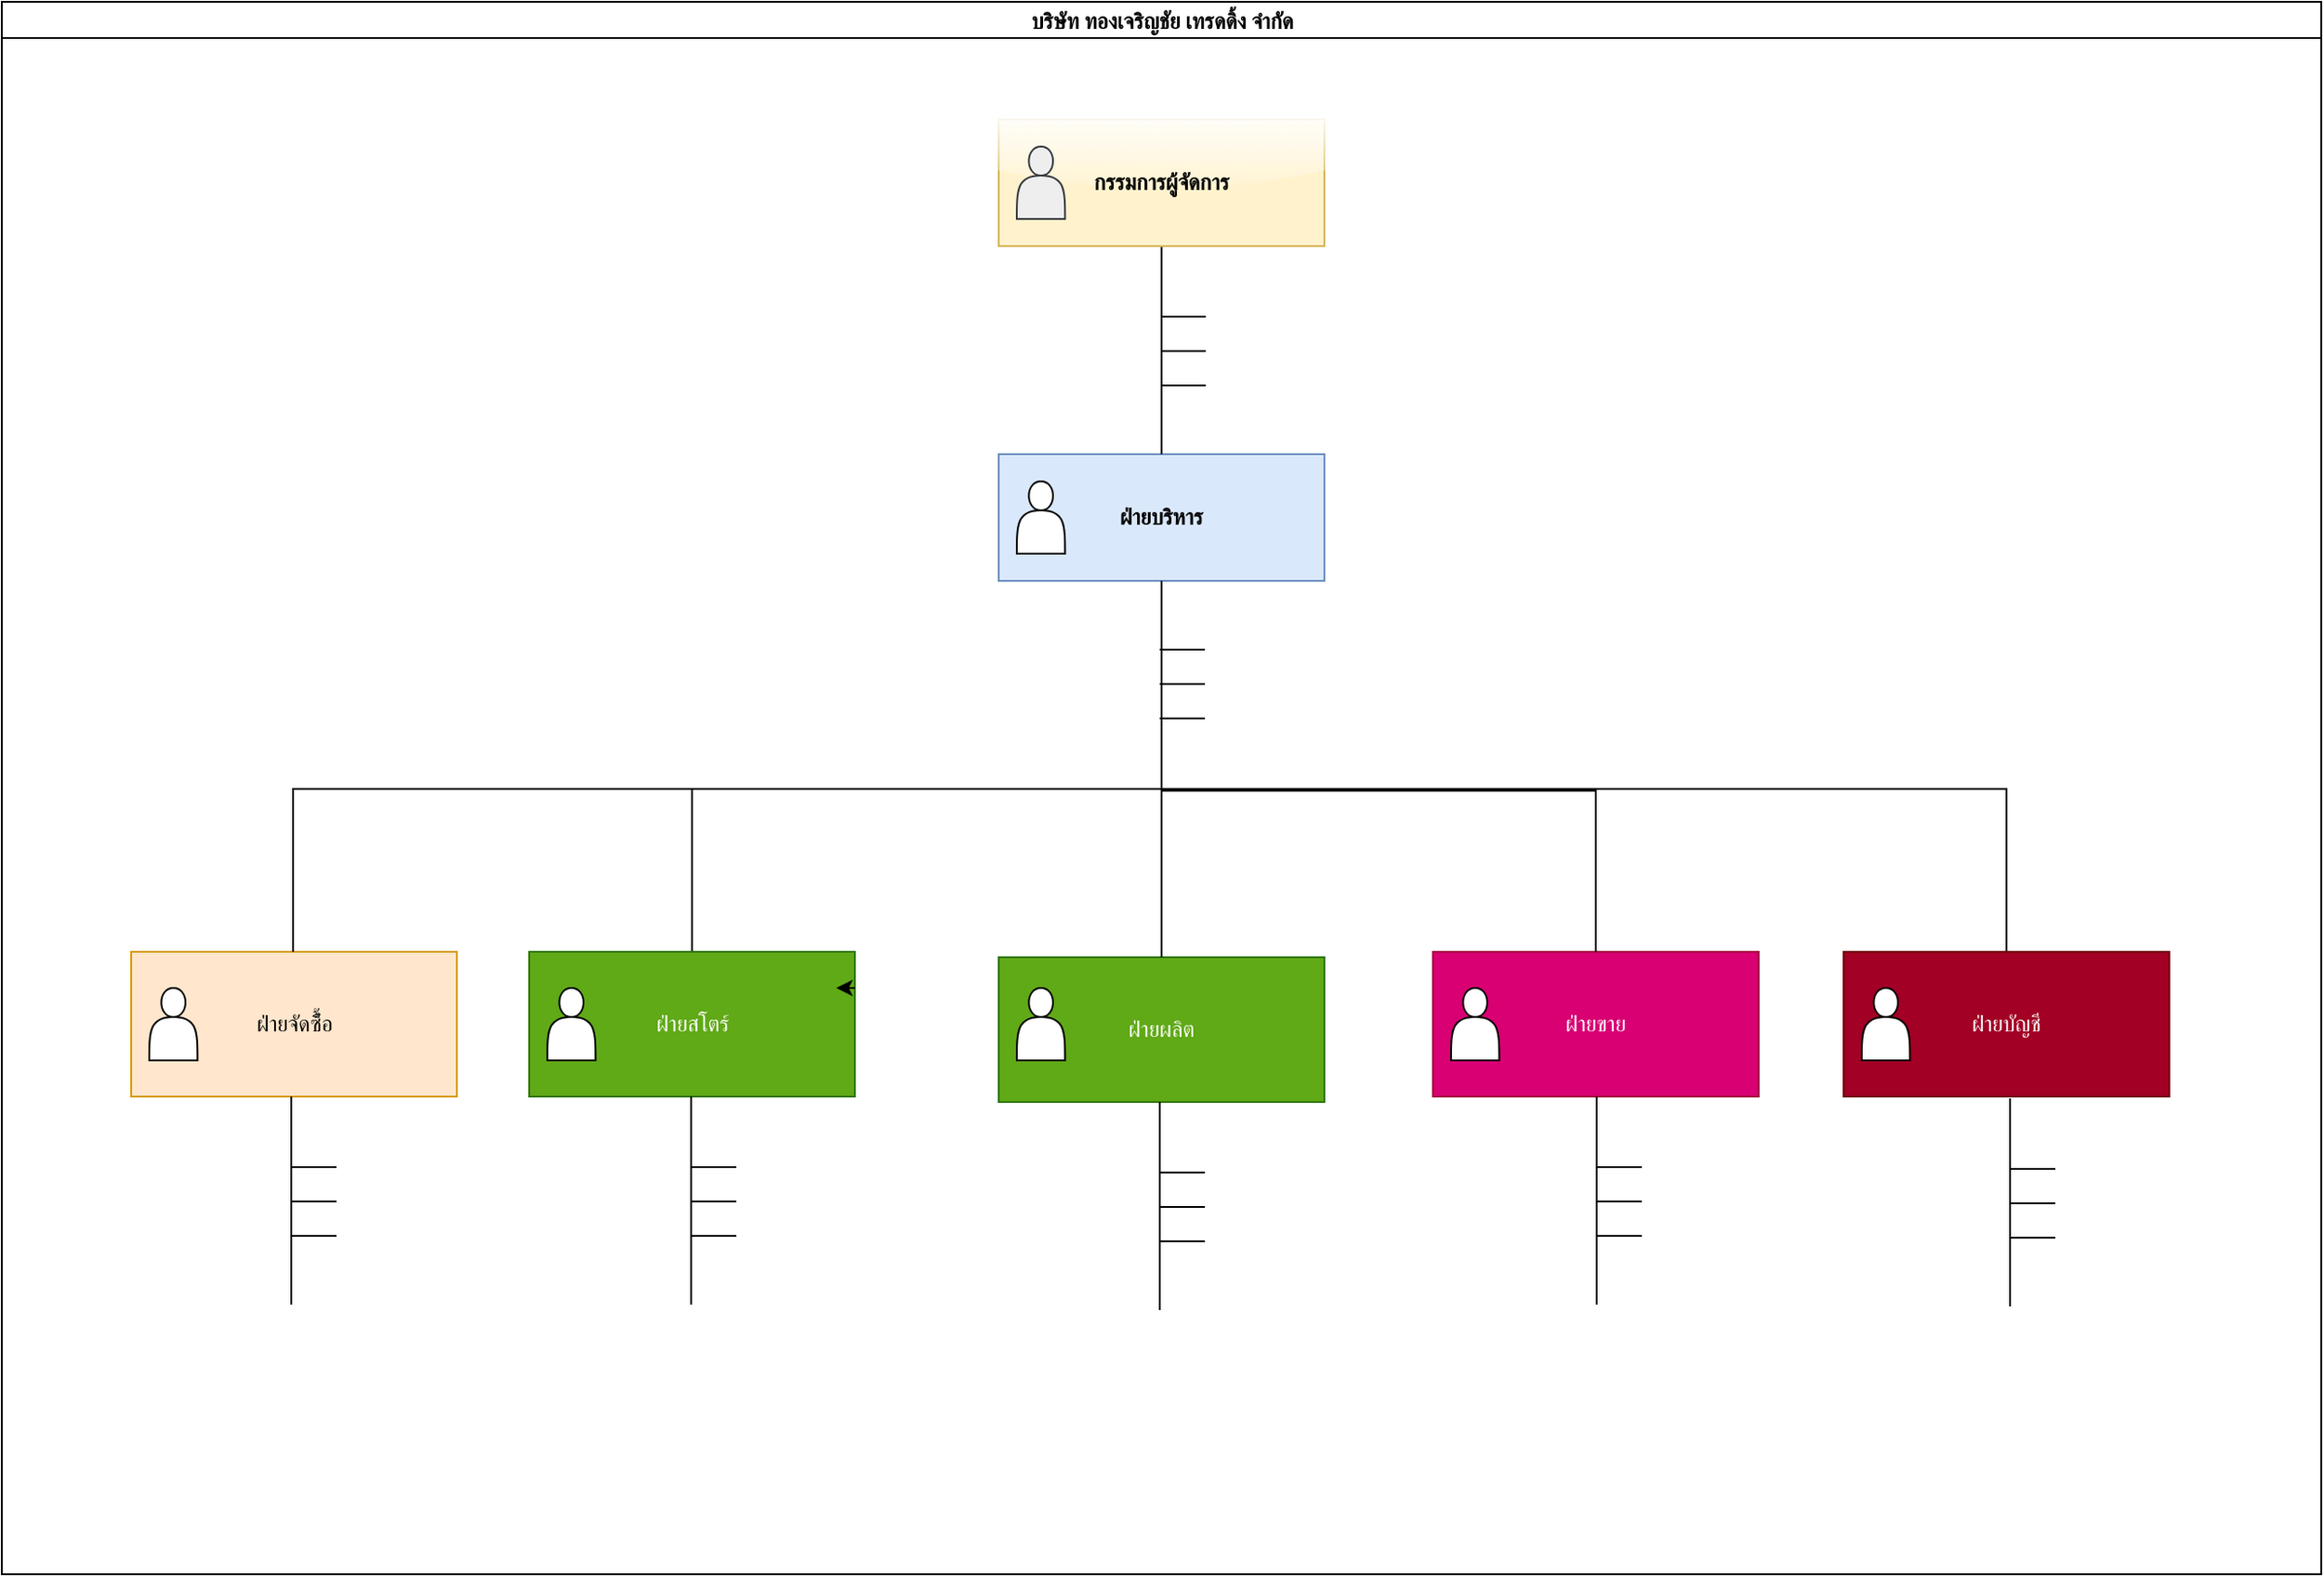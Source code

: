 <mxfile version="24.7.7">
  <diagram id="prtHgNgQTEPvFCAcTncT" name="Page-1">
    <mxGraphModel dx="1337" dy="1394" grid="0" gridSize="10" guides="1" tooltips="1" connect="1" arrows="1" fold="1" page="0" pageScale="1" pageWidth="827" pageHeight="1169" math="0" shadow="0">
      <root>
        <mxCell id="0" />
        <mxCell id="1" parent="0" />
        <mxCell id="dNxyNK7c78bLwvsdeMH5-11" value="&lt;font data-font-src=&quot;https://fonts.googleapis.com/css?family=Kanit&quot;&gt;บริษัท ทองเจริญชัย เทรดดิ้ง จำกัด&lt;/font&gt;" style="swimlane;html=1;startSize=20;horizontal=1;containerType=tree;glass=0;labelBackgroundColor=default;verticalAlign=bottom;fontFamily=Kanit;fontSource=https%3A%2F%2Ffonts.googleapis.com%2Fcss%3Ffamily%3DKanit;movable=1;resizable=1;rotatable=1;deletable=1;editable=1;locked=0;connectable=1;" parent="1" vertex="1">
          <mxGeometry x="441" y="-48" width="1282" height="869" as="geometry" />
        </mxCell>
        <UserObject label="ฝ่ายจัดซื้้อ" name="Edward Morrison" position="Brand Manager" location="Office 2" email="me@example.com" placeholders="1" link="https://www.draw.io" id="dNxyNK7c78bLwvsdeMH5-14">
          <mxCell style="whiteSpace=wrap;html=1;rounded=0;glass=0;treeFolding=1;treeMoving=1;fillColor=#ffe6cc;strokeColor=#d79b00;fontStyle=0;fontFamily=Kanit;fontSource=https%3A%2F%2Ffonts.googleapis.com%2Fcss%3Ffamily%3DKanit;" parent="dNxyNK7c78bLwvsdeMH5-11" vertex="1">
            <mxGeometry x="71.5" y="525" width="180" height="80" as="geometry" />
          </mxCell>
        </UserObject>
        <mxCell id="dNxyNK7c78bLwvsdeMH5-15" value="" style="endArrow=none;endFill=0;fontSize=11;edgeStyle=elbowEdgeStyle;elbow=vertical;rounded=0;exitX=0.5;exitY=1;exitDx=0;exitDy=0;" parent="dNxyNK7c78bLwvsdeMH5-11" source="dNxyNK7c78bLwvsdeMH5-12" target="dNxyNK7c78bLwvsdeMH5-16" edge="1">
          <mxGeometry relative="1" as="geometry">
            <Array as="points">
              <mxPoint x="491.5" y="435" />
            </Array>
            <mxPoint x="570" y="323" as="sourcePoint" />
          </mxGeometry>
        </mxCell>
        <UserObject label="ฝ่ายสโตร์" name="Evan Valet" position="HR Director" location="Office 4" email="me@example.com" placeholders="1" link="https://www.draw.io" id="dNxyNK7c78bLwvsdeMH5-16">
          <mxCell style="whiteSpace=wrap;html=1;rounded=0;glass=0;treeFolding=1;treeMoving=1;fillColor=#60a917;fontColor=#ffffff;strokeColor=#2D7600;fontStyle=0;fontFamily=Kanit;fontSource=https%3A%2F%2Ffonts.googleapis.com%2Fcss%3Ffamily%3DKanit;" parent="dNxyNK7c78bLwvsdeMH5-11" vertex="1">
            <mxGeometry x="291.5" y="525" width="180" height="80" as="geometry" />
          </mxCell>
        </UserObject>
        <mxCell id="94u189-zB90sFB9qRGG--5" style="edgeStyle=orthogonalEdgeStyle;rounded=0;orthogonalLoop=1;jettySize=auto;html=1;endArrow=none;endFill=0;" parent="dNxyNK7c78bLwvsdeMH5-11" source="dNxyNK7c78bLwvsdeMH5-12" target="dNxyNK7c78bLwvsdeMH5-14" edge="1">
          <mxGeometry relative="1" as="geometry">
            <Array as="points">
              <mxPoint x="641" y="435" />
              <mxPoint x="161" y="435" />
            </Array>
          </mxGeometry>
        </mxCell>
        <UserObject label="&lt;b&gt;ฝ่ายบริหาร&lt;/b&gt;" name="Tessa Miller" position="CFO" location="Office 1" email="me@example.com" placeholders="1" link="https://www.draw.io" id="dNxyNK7c78bLwvsdeMH5-12">
          <mxCell style="whiteSpace=wrap;html=1;rounded=0;glass=0;treeMoving=1;treeFolding=1;align=center;fillColor=#dae8fc;strokeColor=#6c8ebf;fontFamily=Kanit;fontSource=https%3A%2F%2Ffonts.googleapis.com%2Fcss%3Ffamily%3DKanit;" parent="dNxyNK7c78bLwvsdeMH5-11" vertex="1">
            <mxGeometry x="551" y="250" width="180" height="70" as="geometry" />
          </mxCell>
        </UserObject>
        <mxCell id="uU6lD21pNVbpO9sZbxRY-1" value="" style="edgeStyle=orthogonalEdgeStyle;rounded=0;orthogonalLoop=1;jettySize=auto;html=1;startArrow=none;startFill=0;endArrow=none;endFill=0;" parent="dNxyNK7c78bLwvsdeMH5-11" source="dNxyNK7c78bLwvsdeMH5-12" target="uU6lD21pNVbpO9sZbxRY-2" edge="1">
          <mxGeometry relative="1" as="geometry" />
        </mxCell>
        <UserObject label="&lt;b&gt;กรรมการผู้จัดการ&lt;/b&gt;" name="Tessa Miller" position="CFO" location="Office 1" email="me@example.com" placeholders="1" link="https://www.draw.io" id="uU6lD21pNVbpO9sZbxRY-2">
          <mxCell style="Label:shape=actor;whiteSpace=wrap;html=1;fillColor=#dae8fc;strokeColor=#6c8ebf;whiteSpace=wrap;html=1;rounded=0;glass=1;treeMoving=1;treeFolding=1;align=center;fillColor=#fff2cc;strokeColor=#d6b656;editable=1;movable=1;resizable=1;rotatable=1;deletable=1;locked=0;connectable=1;fontFamily=Kanit;fontSource=https%3A%2F%2Ffonts.googleapis.com%2Fcss%3Ffamily%3DKanit;" parent="dNxyNK7c78bLwvsdeMH5-11" vertex="1">
            <mxGeometry x="551" y="65" width="180" height="70" as="geometry" />
          </mxCell>
        </UserObject>
        <mxCell id="-N_E8cmHN41MVXkV7Rbg-2" value="" style="shape=actor;whiteSpace=wrap;html=1;fillColor=#eeeeee;strokeColor=#36393d;" vertex="1" parent="dNxyNK7c78bLwvsdeMH5-11">
          <mxGeometry x="561" y="80" width="26.67" height="40" as="geometry" />
        </mxCell>
        <mxCell id="-N_E8cmHN41MVXkV7Rbg-4" value="" style="shape=actor;whiteSpace=wrap;html=1;" vertex="1" parent="dNxyNK7c78bLwvsdeMH5-11">
          <mxGeometry x="561" y="265" width="26.67" height="40" as="geometry" />
        </mxCell>
        <mxCell id="-N_E8cmHN41MVXkV7Rbg-5" value="" style="shape=actor;whiteSpace=wrap;html=1;" vertex="1" parent="dNxyNK7c78bLwvsdeMH5-11">
          <mxGeometry x="81.5" y="545" width="26.67" height="40" as="geometry" />
        </mxCell>
        <mxCell id="-N_E8cmHN41MVXkV7Rbg-6" value="" style="shape=actor;whiteSpace=wrap;html=1;" vertex="1" parent="dNxyNK7c78bLwvsdeMH5-11">
          <mxGeometry x="301.5" y="545" width="26.67" height="40" as="geometry" />
        </mxCell>
        <mxCell id="-N_E8cmHN41MVXkV7Rbg-72" value="" style="group" vertex="1" connectable="0" parent="dNxyNK7c78bLwvsdeMH5-11">
          <mxGeometry x="640.5" y="169" width="25" height="48" as="geometry" />
        </mxCell>
        <mxCell id="-N_E8cmHN41MVXkV7Rbg-69" value="" style="line;strokeWidth=1;html=1;" vertex="1" parent="-N_E8cmHN41MVXkV7Rbg-72">
          <mxGeometry width="25" height="10" as="geometry" />
        </mxCell>
        <mxCell id="-N_E8cmHN41MVXkV7Rbg-70" value="" style="line;strokeWidth=1;html=1;" vertex="1" parent="-N_E8cmHN41MVXkV7Rbg-72">
          <mxGeometry y="19" width="25" height="10" as="geometry" />
        </mxCell>
        <mxCell id="-N_E8cmHN41MVXkV7Rbg-71" value="" style="line;strokeWidth=1;html=1;" vertex="1" parent="-N_E8cmHN41MVXkV7Rbg-72">
          <mxGeometry y="38" width="25" height="10" as="geometry" />
        </mxCell>
        <mxCell id="-N_E8cmHN41MVXkV7Rbg-80" value="" style="edgeStyle=orthogonalEdgeStyle;rounded=0;orthogonalLoop=1;jettySize=auto;html=1;startArrow=none;startFill=0;endArrow=none;endFill=0;" edge="1" parent="dNxyNK7c78bLwvsdeMH5-11">
          <mxGeometry relative="1" as="geometry">
            <mxPoint x="160" y="720" as="sourcePoint" />
            <mxPoint x="160" y="605" as="targetPoint" />
          </mxGeometry>
        </mxCell>
        <mxCell id="-N_E8cmHN41MVXkV7Rbg-81" value="" style="group" vertex="1" connectable="0" parent="dNxyNK7c78bLwvsdeMH5-11">
          <mxGeometry x="160" y="639" width="25" height="48" as="geometry" />
        </mxCell>
        <mxCell id="-N_E8cmHN41MVXkV7Rbg-82" value="" style="line;strokeWidth=1;html=1;" vertex="1" parent="-N_E8cmHN41MVXkV7Rbg-81">
          <mxGeometry width="25" height="10" as="geometry" />
        </mxCell>
        <mxCell id="-N_E8cmHN41MVXkV7Rbg-83" value="" style="line;strokeWidth=1;html=1;" vertex="1" parent="-N_E8cmHN41MVXkV7Rbg-81">
          <mxGeometry y="19" width="25" height="10" as="geometry" />
        </mxCell>
        <mxCell id="-N_E8cmHN41MVXkV7Rbg-84" value="" style="line;strokeWidth=1;html=1;" vertex="1" parent="-N_E8cmHN41MVXkV7Rbg-81">
          <mxGeometry y="38" width="25" height="10" as="geometry" />
        </mxCell>
        <mxCell id="-N_E8cmHN41MVXkV7Rbg-90" value="" style="group" vertex="1" connectable="0" parent="dNxyNK7c78bLwvsdeMH5-11">
          <mxGeometry x="381" y="605" width="25" height="115" as="geometry" />
        </mxCell>
        <mxCell id="-N_E8cmHN41MVXkV7Rbg-85" value="" style="edgeStyle=orthogonalEdgeStyle;rounded=0;orthogonalLoop=1;jettySize=auto;html=1;startArrow=none;startFill=0;endArrow=none;endFill=0;" edge="1" parent="-N_E8cmHN41MVXkV7Rbg-90">
          <mxGeometry relative="1" as="geometry">
            <mxPoint y="115" as="sourcePoint" />
            <mxPoint as="targetPoint" />
          </mxGeometry>
        </mxCell>
        <mxCell id="-N_E8cmHN41MVXkV7Rbg-86" value="" style="group" vertex="1" connectable="0" parent="-N_E8cmHN41MVXkV7Rbg-90">
          <mxGeometry y="34" width="25" height="48" as="geometry" />
        </mxCell>
        <mxCell id="-N_E8cmHN41MVXkV7Rbg-87" value="" style="line;strokeWidth=1;html=1;" vertex="1" parent="-N_E8cmHN41MVXkV7Rbg-86">
          <mxGeometry width="25" height="10" as="geometry" />
        </mxCell>
        <mxCell id="-N_E8cmHN41MVXkV7Rbg-88" value="" style="line;strokeWidth=1;html=1;" vertex="1" parent="-N_E8cmHN41MVXkV7Rbg-86">
          <mxGeometry y="19" width="25" height="10" as="geometry" />
        </mxCell>
        <mxCell id="-N_E8cmHN41MVXkV7Rbg-89" value="" style="line;strokeWidth=1;html=1;" vertex="1" parent="-N_E8cmHN41MVXkV7Rbg-86">
          <mxGeometry y="38" width="25" height="10" as="geometry" />
        </mxCell>
        <mxCell id="-N_E8cmHN41MVXkV7Rbg-74" value="" style="group" vertex="1" connectable="0" parent="dNxyNK7c78bLwvsdeMH5-11">
          <mxGeometry x="640" y="353" width="25" height="48" as="geometry" />
        </mxCell>
        <mxCell id="-N_E8cmHN41MVXkV7Rbg-75" value="" style="line;strokeWidth=1;html=1;" vertex="1" parent="-N_E8cmHN41MVXkV7Rbg-74">
          <mxGeometry width="25" height="10" as="geometry" />
        </mxCell>
        <mxCell id="-N_E8cmHN41MVXkV7Rbg-76" value="" style="line;strokeWidth=1;html=1;" vertex="1" parent="-N_E8cmHN41MVXkV7Rbg-74">
          <mxGeometry y="19" width="25" height="10" as="geometry" />
        </mxCell>
        <mxCell id="-N_E8cmHN41MVXkV7Rbg-77" value="" style="line;strokeWidth=1;html=1;" vertex="1" parent="-N_E8cmHN41MVXkV7Rbg-74">
          <mxGeometry y="38" width="25" height="10" as="geometry" />
        </mxCell>
        <mxCell id="-N_E8cmHN41MVXkV7Rbg-106" style="edgeStyle=orthogonalEdgeStyle;rounded=0;orthogonalLoop=1;jettySize=auto;html=1;exitX=1;exitY=0.25;exitDx=0;exitDy=0;entryX=0.943;entryY=0.246;entryDx=0;entryDy=0;entryPerimeter=0;" edge="1" parent="dNxyNK7c78bLwvsdeMH5-11" source="dNxyNK7c78bLwvsdeMH5-16" target="dNxyNK7c78bLwvsdeMH5-16">
          <mxGeometry relative="1" as="geometry" />
        </mxCell>
        <UserObject label="ฝ่ายผลิต" name="Evan Valet" position="HR Director" location="Office 4" email="me@example.com" placeholders="1" id="-N_E8cmHN41MVXkV7Rbg-107">
          <mxCell style="whiteSpace=wrap;html=1;rounded=0;glass=0;treeFolding=1;treeMoving=1;fillColor=#60a917;fontColor=#ffffff;strokeColor=#2D7600;fontStyle=0;fontFamily=Kanit;fontSource=https%3A%2F%2Ffonts.googleapis.com%2Fcss%3Ffamily%3DKanit;" vertex="1" parent="dNxyNK7c78bLwvsdeMH5-11">
            <mxGeometry x="551" y="528" width="180" height="80" as="geometry" />
          </mxCell>
        </UserObject>
        <mxCell id="-N_E8cmHN41MVXkV7Rbg-8" value="" style="shape=actor;whiteSpace=wrap;html=1;" vertex="1" parent="dNxyNK7c78bLwvsdeMH5-11">
          <mxGeometry x="1028" y="545" width="26.67" height="40" as="geometry" />
        </mxCell>
        <mxCell id="-N_E8cmHN41MVXkV7Rbg-103" value="" style="group" vertex="1" connectable="0" parent="dNxyNK7c78bLwvsdeMH5-11">
          <mxGeometry x="791" y="525" width="180" height="195" as="geometry" />
        </mxCell>
        <UserObject label="ฝ่ายขาย" name="Alison Donovan" position="System Admin" location="Office 3" email="me@example.com" placeholders="1" link="https://www.draw.io" id="94u189-zB90sFB9qRGG--4">
          <mxCell style="whiteSpace=wrap;html=1;rounded=0;glass=0;fillColor=#d80073;fontColor=#ffffff;strokeColor=#A50040;imageWidth=38;fontStyle=0;fontFamily=Kanit;fontSource=https%3A%2F%2Ffonts.googleapis.com%2Fcss%3Ffamily%3DKanit;" parent="-N_E8cmHN41MVXkV7Rbg-103" vertex="1">
            <mxGeometry width="180" height="80" as="geometry" />
          </mxCell>
        </UserObject>
        <mxCell id="-N_E8cmHN41MVXkV7Rbg-7" value="" style="shape=actor;whiteSpace=wrap;html=1;" vertex="1" parent="-N_E8cmHN41MVXkV7Rbg-103">
          <mxGeometry x="10" y="20" width="26.67" height="40" as="geometry" />
        </mxCell>
        <mxCell id="-N_E8cmHN41MVXkV7Rbg-91" value="" style="group" vertex="1" connectable="0" parent="-N_E8cmHN41MVXkV7Rbg-103">
          <mxGeometry x="90.5" y="80" width="25" height="115" as="geometry" />
        </mxCell>
        <mxCell id="-N_E8cmHN41MVXkV7Rbg-92" value="" style="edgeStyle=orthogonalEdgeStyle;rounded=0;orthogonalLoop=1;jettySize=auto;html=1;startArrow=none;startFill=0;endArrow=none;endFill=0;" edge="1" parent="-N_E8cmHN41MVXkV7Rbg-91">
          <mxGeometry relative="1" as="geometry">
            <mxPoint y="115" as="sourcePoint" />
            <mxPoint as="targetPoint" />
          </mxGeometry>
        </mxCell>
        <mxCell id="-N_E8cmHN41MVXkV7Rbg-93" value="" style="group" vertex="1" connectable="0" parent="-N_E8cmHN41MVXkV7Rbg-91">
          <mxGeometry y="34" width="25" height="48" as="geometry" />
        </mxCell>
        <mxCell id="-N_E8cmHN41MVXkV7Rbg-94" value="" style="line;strokeWidth=1;html=1;" vertex="1" parent="-N_E8cmHN41MVXkV7Rbg-93">
          <mxGeometry width="25" height="10" as="geometry" />
        </mxCell>
        <mxCell id="-N_E8cmHN41MVXkV7Rbg-95" value="" style="line;strokeWidth=1;html=1;" vertex="1" parent="-N_E8cmHN41MVXkV7Rbg-93">
          <mxGeometry y="19" width="25" height="10" as="geometry" />
        </mxCell>
        <mxCell id="-N_E8cmHN41MVXkV7Rbg-96" value="" style="line;strokeWidth=1;html=1;" vertex="1" parent="-N_E8cmHN41MVXkV7Rbg-93">
          <mxGeometry y="38" width="25" height="10" as="geometry" />
        </mxCell>
        <mxCell id="-N_E8cmHN41MVXkV7Rbg-97" value="" style="group" vertex="1" connectable="0" parent="dNxyNK7c78bLwvsdeMH5-11">
          <mxGeometry x="1110" y="606" width="25" height="115" as="geometry" />
        </mxCell>
        <mxCell id="-N_E8cmHN41MVXkV7Rbg-98" value="" style="edgeStyle=orthogonalEdgeStyle;rounded=0;orthogonalLoop=1;jettySize=auto;html=1;startArrow=none;startFill=0;endArrow=none;endFill=0;" edge="1" parent="-N_E8cmHN41MVXkV7Rbg-97">
          <mxGeometry relative="1" as="geometry">
            <mxPoint y="115" as="sourcePoint" />
            <mxPoint as="targetPoint" />
          </mxGeometry>
        </mxCell>
        <mxCell id="-N_E8cmHN41MVXkV7Rbg-99" value="" style="group" vertex="1" connectable="0" parent="-N_E8cmHN41MVXkV7Rbg-97">
          <mxGeometry y="34" width="25" height="48" as="geometry" />
        </mxCell>
        <mxCell id="-N_E8cmHN41MVXkV7Rbg-100" value="" style="line;strokeWidth=1;html=1;" vertex="1" parent="-N_E8cmHN41MVXkV7Rbg-99">
          <mxGeometry width="25" height="10" as="geometry" />
        </mxCell>
        <mxCell id="-N_E8cmHN41MVXkV7Rbg-101" value="" style="line;strokeWidth=1;html=1;" vertex="1" parent="-N_E8cmHN41MVXkV7Rbg-99">
          <mxGeometry y="19" width="25" height="10" as="geometry" />
        </mxCell>
        <mxCell id="-N_E8cmHN41MVXkV7Rbg-102" value="" style="line;strokeWidth=1;html=1;" vertex="1" parent="-N_E8cmHN41MVXkV7Rbg-99">
          <mxGeometry y="38" width="25" height="10" as="geometry" />
        </mxCell>
        <mxCell id="dNxyNK7c78bLwvsdeMH5-17" value="" style="endArrow=none;endFill=0;fontSize=11;edgeStyle=elbowEdgeStyle;elbow=vertical;rounded=0;exitX=0.5;exitY=1;exitDx=0;exitDy=0;entryX=0.5;entryY=0;entryDx=0;entryDy=0;" parent="dNxyNK7c78bLwvsdeMH5-11" source="dNxyNK7c78bLwvsdeMH5-12" target="94u189-zB90sFB9qRGG--4" edge="1">
          <mxGeometry relative="1" as="geometry">
            <Array as="points">
              <mxPoint x="600" y="436" />
            </Array>
            <mxPoint x="677" y="322" as="sourcePoint" />
            <mxPoint x="883.5" y="526" as="targetPoint" />
          </mxGeometry>
        </mxCell>
        <mxCell id="94u189-zB90sFB9qRGG--12" value="" style="edgeStyle=orthogonalEdgeStyle;rounded=0;orthogonalLoop=1;jettySize=auto;html=1;endArrow=none;endFill=0;entryX=0.5;entryY=0;entryDx=0;entryDy=0;exitX=0.5;exitY=1;exitDx=0;exitDy=0;" parent="dNxyNK7c78bLwvsdeMH5-11" source="dNxyNK7c78bLwvsdeMH5-12" target="94u189-zB90sFB9qRGG--13" edge="1">
          <mxGeometry relative="1" as="geometry">
            <Array as="points">
              <mxPoint x="641" y="435" />
              <mxPoint x="1108" y="435" />
            </Array>
            <mxPoint x="677.077" y="322" as="sourcePoint" />
            <mxPoint x="1187.5" y="525" as="targetPoint" />
          </mxGeometry>
        </mxCell>
        <UserObject label="ฝ่ายบัญชี" name="Tessa Miller" position="CFO" location="Office 1" email="me@example.com" placeholders="1" link="https://www.draw.io" id="94u189-zB90sFB9qRGG--13">
          <mxCell style="whiteSpace=wrap;html=1;rounded=0;glass=0;treeMoving=1;treeFolding=1;align=center;fillColor=#a20025;fontColor=#ffffff;strokeColor=#6F0000;fontStyle=0;fontFamily=Kanit;fontSource=https%3A%2F%2Ffonts.googleapis.com%2Fcss%3Ffamily%3DKanit;" parent="dNxyNK7c78bLwvsdeMH5-11" vertex="1">
            <mxGeometry x="1018" y="525" width="180" height="80" as="geometry" />
          </mxCell>
        </UserObject>
        <mxCell id="-N_E8cmHN41MVXkV7Rbg-108" value="" style="endArrow=none;endFill=0;fontSize=11;edgeStyle=elbowEdgeStyle;elbow=vertical;rounded=0;exitX=0.5;exitY=1;exitDx=0;exitDy=0;entryX=0.5;entryY=0;entryDx=0;entryDy=0;" edge="1" parent="dNxyNK7c78bLwvsdeMH5-11" source="dNxyNK7c78bLwvsdeMH5-12" target="-N_E8cmHN41MVXkV7Rbg-107">
          <mxGeometry relative="1" as="geometry">
            <Array as="points">
              <mxPoint x="649" y="435" />
            </Array>
            <mxPoint x="570" y="323" as="sourcePoint" />
            <mxPoint x="382" y="525" as="targetPoint" />
          </mxGeometry>
        </mxCell>
        <mxCell id="-N_E8cmHN41MVXkV7Rbg-109" value="" style="shape=actor;whiteSpace=wrap;html=1;" vertex="1" parent="dNxyNK7c78bLwvsdeMH5-11">
          <mxGeometry x="561" y="545" width="26.67" height="40" as="geometry" />
        </mxCell>
        <mxCell id="-N_E8cmHN41MVXkV7Rbg-110" value="" style="shape=actor;whiteSpace=wrap;html=1;" vertex="1" parent="dNxyNK7c78bLwvsdeMH5-11">
          <mxGeometry x="1028" y="545" width="26.67" height="40" as="geometry" />
        </mxCell>
        <mxCell id="-N_E8cmHN41MVXkV7Rbg-111" value="" style="group" vertex="1" connectable="0" parent="1">
          <mxGeometry x="1081" y="560" width="25" height="115" as="geometry" />
        </mxCell>
        <mxCell id="-N_E8cmHN41MVXkV7Rbg-112" value="" style="edgeStyle=orthogonalEdgeStyle;rounded=0;orthogonalLoop=1;jettySize=auto;html=1;startArrow=none;startFill=0;endArrow=none;endFill=0;" edge="1" parent="-N_E8cmHN41MVXkV7Rbg-111">
          <mxGeometry relative="1" as="geometry">
            <mxPoint y="115" as="sourcePoint" />
            <mxPoint as="targetPoint" />
          </mxGeometry>
        </mxCell>
        <mxCell id="-N_E8cmHN41MVXkV7Rbg-113" value="" style="group" vertex="1" connectable="0" parent="-N_E8cmHN41MVXkV7Rbg-111">
          <mxGeometry y="34" width="25" height="48" as="geometry" />
        </mxCell>
        <mxCell id="-N_E8cmHN41MVXkV7Rbg-114" value="" style="line;strokeWidth=1;html=1;" vertex="1" parent="-N_E8cmHN41MVXkV7Rbg-113">
          <mxGeometry width="25" height="10" as="geometry" />
        </mxCell>
        <mxCell id="-N_E8cmHN41MVXkV7Rbg-115" value="" style="line;strokeWidth=1;html=1;" vertex="1" parent="-N_E8cmHN41MVXkV7Rbg-113">
          <mxGeometry y="19" width="25" height="10" as="geometry" />
        </mxCell>
        <mxCell id="-N_E8cmHN41MVXkV7Rbg-116" value="" style="line;strokeWidth=1;html=1;" vertex="1" parent="-N_E8cmHN41MVXkV7Rbg-113">
          <mxGeometry y="38" width="25" height="10" as="geometry" />
        </mxCell>
      </root>
    </mxGraphModel>
  </diagram>
</mxfile>
